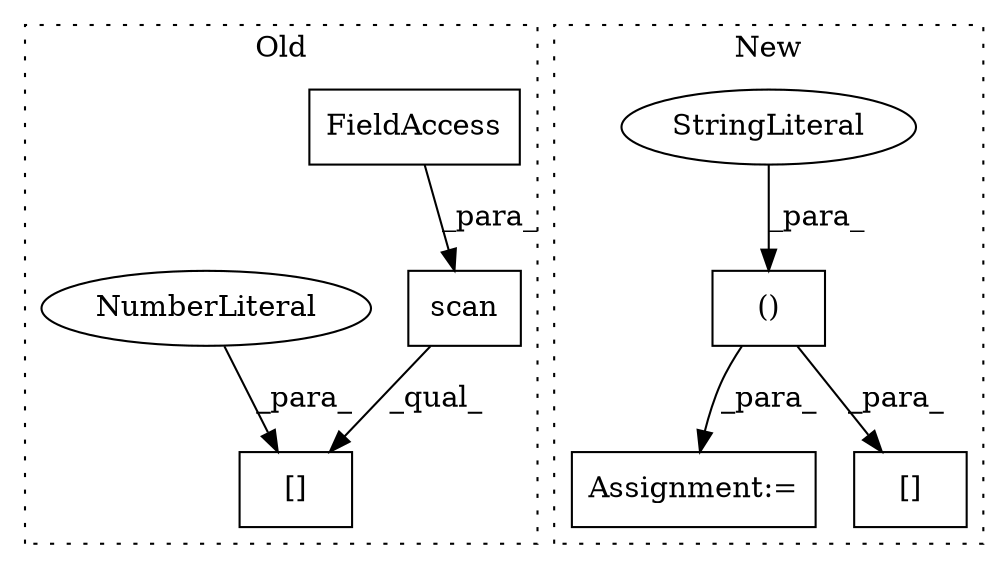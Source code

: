 digraph G {
subgraph cluster0 {
1 [label="scan" a="32" s="1018,1060" l="5,1" shape="box"];
5 [label="FieldAccess" a="22" s="1049" l="11" shape="box"];
7 [label="[]" a="2" s="1011,1063" l="51,1" shape="box"];
8 [label="NumberLiteral" a="34" s="1062" l="1" shape="ellipse"];
label = "Old";
style="dotted";
}
subgraph cluster1 {
2 [label="()" a="106" s="1104" l="30" shape="box"];
3 [label="Assignment:=" a="7" s="1251" l="1" shape="box"];
4 [label="StringLiteral" a="45" s="1118" l="16" shape="ellipse"];
6 [label="[]" a="2" s="1089,1134" l="15,2" shape="box"];
label = "New";
style="dotted";
}
1 -> 7 [label="_qual_"];
2 -> 6 [label="_para_"];
2 -> 3 [label="_para_"];
4 -> 2 [label="_para_"];
5 -> 1 [label="_para_"];
8 -> 7 [label="_para_"];
}